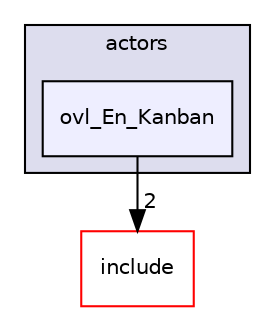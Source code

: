 digraph "src/overlays/actors/ovl_En_Kanban" {
  compound=true
  node [ fontsize="10", fontname="Helvetica"];
  edge [ labelfontsize="10", labelfontname="Helvetica"];
  subgraph clusterdir_e93473484be31ce7bcb356bd643a22f8 {
    graph [ bgcolor="#ddddee", pencolor="black", label="actors" fontname="Helvetica", fontsize="10", URL="dir_e93473484be31ce7bcb356bd643a22f8.html"]
  dir_45fea8044349345549a44f57e2058814 [shape=box, label="ovl_En_Kanban", style="filled", fillcolor="#eeeeff", pencolor="black", URL="dir_45fea8044349345549a44f57e2058814.html"];
  }
  dir_d44c64559bbebec7f509842c48db8b23 [shape=box label="include" fillcolor="white" style="filled" color="red" URL="dir_d44c64559bbebec7f509842c48db8b23.html"];
  dir_45fea8044349345549a44f57e2058814->dir_d44c64559bbebec7f509842c48db8b23 [headlabel="2", labeldistance=1.5 headhref="dir_000290_000000.html"];
}
